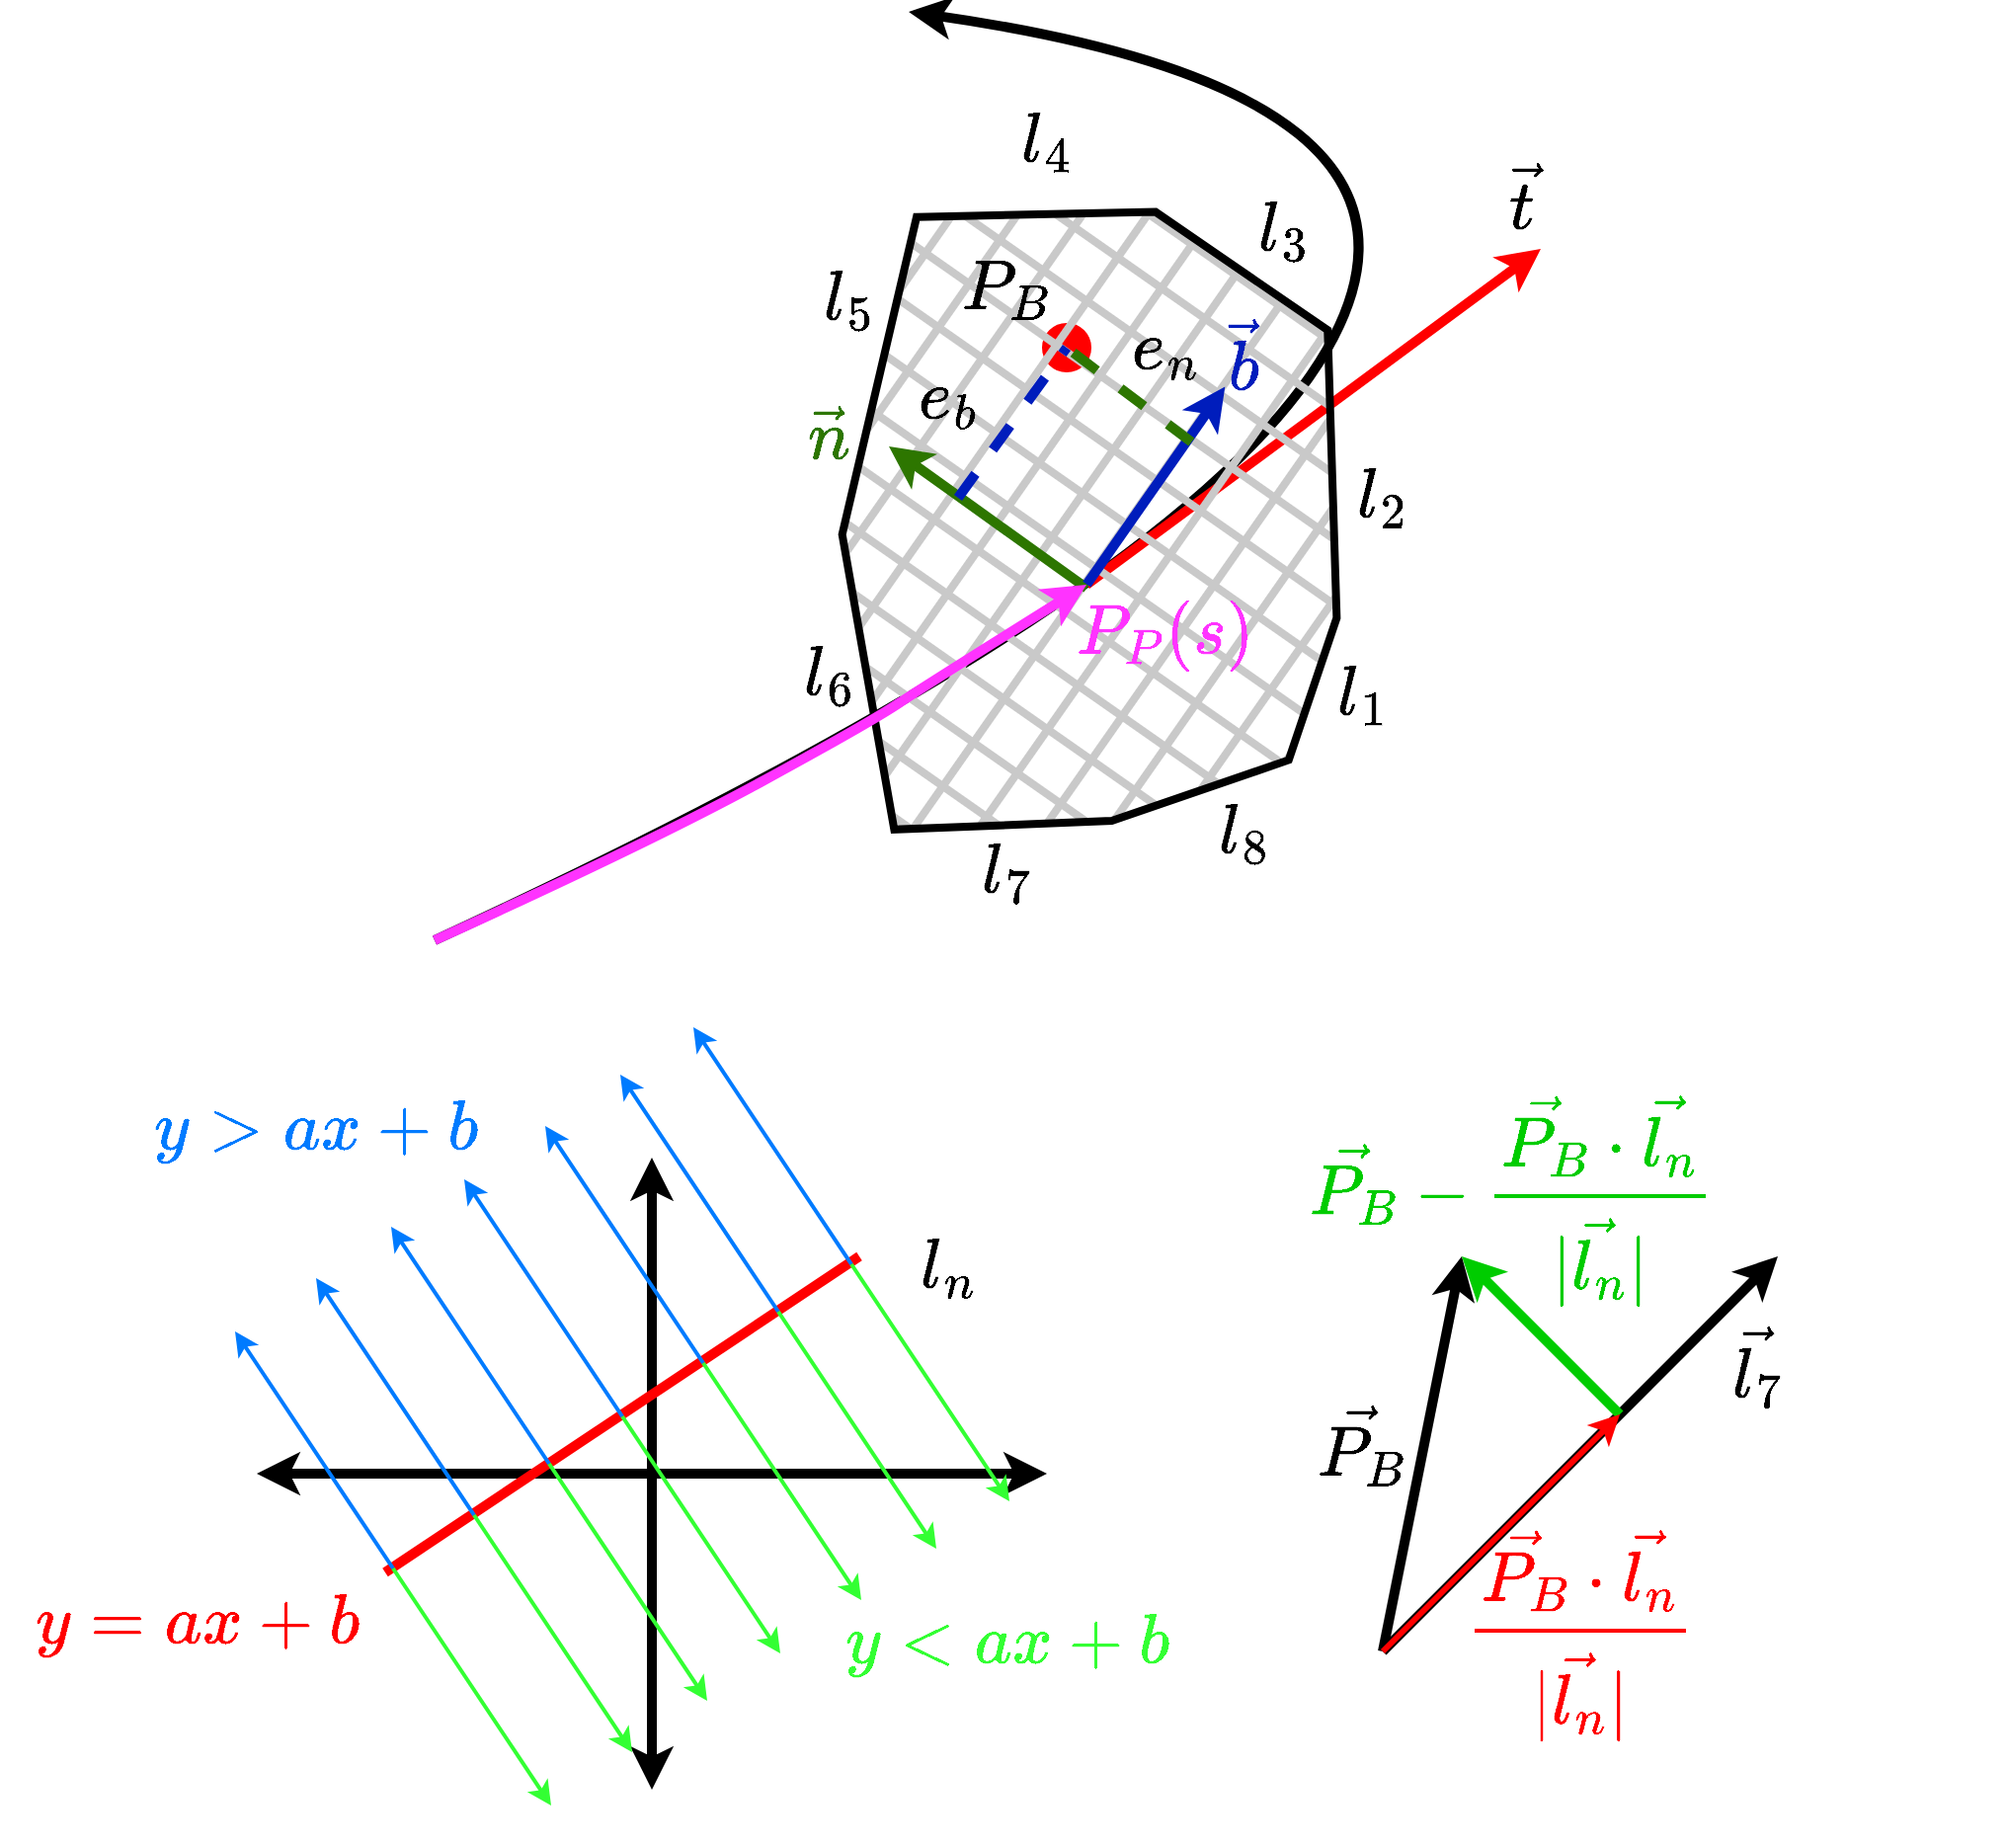 <mxfile version="27.0.9">
  <diagram name="Page-1" id="BHAaD5WEhAUW0B4swmhn">
    <mxGraphModel dx="1284" dy="1098" grid="1" gridSize="10" guides="1" tooltips="1" connect="1" arrows="1" fold="1" page="1" pageScale="1" pageWidth="850" pageHeight="1100" math="1" shadow="0">
      <root>
        <mxCell id="0" />
        <mxCell id="1" parent="0" />
        <mxCell id="WWbijRxvFpkm4Z4hjYA9-47" value="" style="endArrow=classic;startArrow=classic;html=1;rounded=0;strokeWidth=5;" parent="1" edge="1">
          <mxGeometry width="50" height="50" relative="1" as="geometry">
            <mxPoint x="240" y="880" as="sourcePoint" />
            <mxPoint x="640" y="880" as="targetPoint" />
          </mxGeometry>
        </mxCell>
        <mxCell id="WWbijRxvFpkm4Z4hjYA9-48" value="" style="endArrow=classic;startArrow=classic;html=1;rounded=0;strokeWidth=5;" parent="1" edge="1">
          <mxGeometry width="50" height="50" relative="1" as="geometry">
            <mxPoint x="440" y="1040" as="sourcePoint" />
            <mxPoint x="440" y="720" as="targetPoint" />
          </mxGeometry>
        </mxCell>
        <mxCell id="WWbijRxvFpkm4Z4hjYA9-50" value="&lt;font style=&quot;font-size: 30px;&quot;&gt;$$ \mathcal{l}_n $$&lt;/font&gt;" style="text;html=1;align=center;verticalAlign=middle;whiteSpace=wrap;rounded=0;strokeWidth=20;" parent="1" vertex="1">
          <mxGeometry x="560" y="760" width="60" height="30" as="geometry" />
        </mxCell>
        <mxCell id="WWbijRxvFpkm4Z4hjYA9-49" value="" style="endArrow=none;html=1;rounded=0;strokeWidth=5;strokeColor=#FF0000;" parent="1" edge="1">
          <mxGeometry width="50" height="50" relative="1" as="geometry">
            <mxPoint x="305" y="930" as="sourcePoint" />
            <mxPoint x="545" y="770" as="targetPoint" />
          </mxGeometry>
        </mxCell>
        <mxCell id="WWbijRxvFpkm4Z4hjYA9-51" value="&lt;font style=&quot;font-size: 30px; color: rgb(255, 0, 0);&quot;&gt;$$ y = ax + b $$&lt;/font&gt;" style="text;html=1;align=center;verticalAlign=middle;whiteSpace=wrap;rounded=0;strokeWidth=20;" parent="1" vertex="1">
          <mxGeometry x="110" y="940" width="200" height="30" as="geometry" />
        </mxCell>
        <mxCell id="WWbijRxvFpkm4Z4hjYA9-52" value="" style="endArrow=classic;html=1;rounded=0;strokeColor=#33FF33;strokeWidth=2;" parent="1" edge="1">
          <mxGeometry width="50" height="50" relative="1" as="geometry">
            <mxPoint x="425" y="851" as="sourcePoint" />
            <mxPoint x="505" y="971" as="targetPoint" />
          </mxGeometry>
        </mxCell>
        <mxCell id="WWbijRxvFpkm4Z4hjYA9-53" value="" style="endArrow=classic;html=1;rounded=0;strokeColor=light-dark(#007BFF,#EDEDED);strokeWidth=2;" parent="1" edge="1">
          <mxGeometry width="50" height="50" relative="1" as="geometry">
            <mxPoint x="425" y="851" as="sourcePoint" />
            <mxPoint x="345" y="731" as="targetPoint" />
          </mxGeometry>
        </mxCell>
        <mxCell id="WWbijRxvFpkm4Z4hjYA9-54" value="&lt;font style=&quot;font-size: 30px; color: rgb(51, 255, 51);&quot;&gt;$$ y &amp;lt; ax + b $$&lt;/font&gt;" style="text;html=1;align=center;verticalAlign=middle;whiteSpace=wrap;rounded=0;strokeWidth=20;" parent="1" vertex="1">
          <mxGeometry x="520" y="950" width="200" height="30" as="geometry" />
        </mxCell>
        <mxCell id="WWbijRxvFpkm4Z4hjYA9-55" value="&lt;font style=&quot;font-size: 30px; color: rgb(0, 123, 255);&quot;&gt;$$ y &amp;gt; ax + b $$&lt;/font&gt;" style="text;html=1;align=center;verticalAlign=middle;whiteSpace=wrap;rounded=0;strokeWidth=20;strokeColor=none;" parent="1" vertex="1">
          <mxGeometry x="170" y="690" width="200" height="30" as="geometry" />
        </mxCell>
        <mxCell id="WWbijRxvFpkm4Z4hjYA9-57" value="" style="endArrow=classic;html=1;rounded=0;strokeColor=light-dark(#007bff, #ededed);strokeWidth=2;" parent="1" edge="1">
          <mxGeometry width="50" height="50" relative="1" as="geometry">
            <mxPoint x="466" y="824" as="sourcePoint" />
            <mxPoint x="386" y="704" as="targetPoint" />
          </mxGeometry>
        </mxCell>
        <mxCell id="WWbijRxvFpkm4Z4hjYA9-58" value="" style="endArrow=classic;html=1;rounded=0;strokeColor=light-dark(#007BFF,#EDEDED);strokeWidth=2;" parent="1" edge="1">
          <mxGeometry width="50" height="50" relative="1" as="geometry">
            <mxPoint x="504" y="798" as="sourcePoint" />
            <mxPoint x="424" y="678" as="targetPoint" />
          </mxGeometry>
        </mxCell>
        <mxCell id="WWbijRxvFpkm4Z4hjYA9-59" value="" style="endArrow=classic;html=1;rounded=0;strokeColor=light-dark(#007BFF,#EDEDED);strokeWidth=2;" parent="1" edge="1">
          <mxGeometry width="50" height="50" relative="1" as="geometry">
            <mxPoint x="541" y="774" as="sourcePoint" />
            <mxPoint x="461" y="654" as="targetPoint" />
          </mxGeometry>
        </mxCell>
        <mxCell id="WWbijRxvFpkm4Z4hjYA9-60" value="" style="endArrow=classic;html=1;rounded=0;strokeColor=light-dark(#007BFF,#EDEDED);strokeWidth=2;" parent="1" edge="1">
          <mxGeometry width="50" height="50" relative="1" as="geometry">
            <mxPoint x="309" y="928" as="sourcePoint" />
            <mxPoint x="229" y="808" as="targetPoint" />
          </mxGeometry>
        </mxCell>
        <mxCell id="WWbijRxvFpkm4Z4hjYA9-61" value="" style="endArrow=classic;html=1;rounded=0;strokeColor=light-dark(#007BFF,#EDEDED);strokeWidth=2;" parent="1" edge="1">
          <mxGeometry width="50" height="50" relative="1" as="geometry">
            <mxPoint x="350" y="901" as="sourcePoint" />
            <mxPoint x="270" y="781" as="targetPoint" />
          </mxGeometry>
        </mxCell>
        <mxCell id="WWbijRxvFpkm4Z4hjYA9-62" value="" style="endArrow=classic;html=1;rounded=0;strokeColor=light-dark(#007BFF,#EDEDED);strokeWidth=2;" parent="1" edge="1">
          <mxGeometry width="50" height="50" relative="1" as="geometry">
            <mxPoint x="388" y="875" as="sourcePoint" />
            <mxPoint x="308" y="755" as="targetPoint" />
          </mxGeometry>
        </mxCell>
        <mxCell id="WWbijRxvFpkm4Z4hjYA9-64" value="" style="endArrow=classic;html=1;rounded=0;strokeColor=#33FF33;strokeWidth=2;" parent="1" edge="1">
          <mxGeometry width="50" height="50" relative="1" as="geometry">
            <mxPoint x="466" y="824" as="sourcePoint" />
            <mxPoint x="546" y="944" as="targetPoint" />
          </mxGeometry>
        </mxCell>
        <mxCell id="WWbijRxvFpkm4Z4hjYA9-65" value="" style="endArrow=classic;html=1;rounded=0;strokeColor=#33FF33;strokeWidth=2;" parent="1" edge="1">
          <mxGeometry width="50" height="50" relative="1" as="geometry">
            <mxPoint x="504" y="798" as="sourcePoint" />
            <mxPoint x="584" y="918" as="targetPoint" />
          </mxGeometry>
        </mxCell>
        <mxCell id="WWbijRxvFpkm4Z4hjYA9-66" value="" style="endArrow=classic;html=1;rounded=0;strokeColor=#33FF33;strokeWidth=2;" parent="1" edge="1">
          <mxGeometry width="50" height="50" relative="1" as="geometry">
            <mxPoint x="541" y="774" as="sourcePoint" />
            <mxPoint x="621" y="894" as="targetPoint" />
          </mxGeometry>
        </mxCell>
        <mxCell id="WWbijRxvFpkm4Z4hjYA9-67" value="" style="endArrow=classic;html=1;rounded=0;strokeColor=#33FF33;strokeWidth=2;" parent="1" edge="1">
          <mxGeometry width="50" height="50" relative="1" as="geometry">
            <mxPoint x="309.0" y="928" as="sourcePoint" />
            <mxPoint x="389.0" y="1048" as="targetPoint" />
          </mxGeometry>
        </mxCell>
        <mxCell id="WWbijRxvFpkm4Z4hjYA9-68" value="" style="endArrow=classic;html=1;rounded=0;strokeColor=#33FF33;strokeWidth=2;" parent="1" edge="1">
          <mxGeometry width="50" height="50" relative="1" as="geometry">
            <mxPoint x="350" y="901" as="sourcePoint" />
            <mxPoint x="430" y="1021" as="targetPoint" />
          </mxGeometry>
        </mxCell>
        <mxCell id="WWbijRxvFpkm4Z4hjYA9-69" value="" style="endArrow=classic;html=1;rounded=0;strokeColor=#33FF33;strokeWidth=2;" parent="1" edge="1">
          <mxGeometry width="50" height="50" relative="1" as="geometry">
            <mxPoint x="388" y="875" as="sourcePoint" />
            <mxPoint x="468" y="995" as="targetPoint" />
          </mxGeometry>
        </mxCell>
        <mxCell id="wcHSf-dP6BTbZXNanSjt-40" value="" style="group" vertex="1" connectable="0" parent="1">
          <mxGeometry x="770" y="680" width="260" height="300" as="geometry" />
        </mxCell>
        <mxCell id="wcHSf-dP6BTbZXNanSjt-6" value="" style="endArrow=classic;html=1;rounded=0;strokeWidth=5;" edge="1" parent="wcHSf-dP6BTbZXNanSjt-40">
          <mxGeometry width="50" height="50" relative="1" as="geometry">
            <mxPoint x="40" y="290" as="sourcePoint" />
            <mxPoint x="240" y="90" as="targetPoint" />
          </mxGeometry>
        </mxCell>
        <mxCell id="wcHSf-dP6BTbZXNanSjt-7" value="" style="endArrow=classic;html=1;rounded=0;strokeWidth=5;" edge="1" parent="wcHSf-dP6BTbZXNanSjt-40">
          <mxGeometry width="50" height="50" relative="1" as="geometry">
            <mxPoint x="40" y="290" as="sourcePoint" />
            <mxPoint x="80" y="90" as="targetPoint" />
          </mxGeometry>
        </mxCell>
        <mxCell id="wcHSf-dP6BTbZXNanSjt-30" value="" style="endArrow=classic;html=1;rounded=0;strokeWidth=5;strokeColor=#00CC00;" edge="1" parent="wcHSf-dP6BTbZXNanSjt-40">
          <mxGeometry width="50" height="50" relative="1" as="geometry">
            <mxPoint x="160" y="170" as="sourcePoint" />
            <mxPoint x="80" y="90" as="targetPoint" />
          </mxGeometry>
        </mxCell>
        <mxCell id="wcHSf-dP6BTbZXNanSjt-31" value="&lt;font style=&quot;font-size: 30px;&quot;&gt;$$ \vec{\mathcal{l}_7} $$&lt;/font&gt;" style="text;html=1;align=center;verticalAlign=middle;whiteSpace=wrap;rounded=0;strokeWidth=20;" vertex="1" parent="wcHSf-dP6BTbZXNanSjt-40">
          <mxGeometry x="200" y="130" width="60" height="30" as="geometry" />
        </mxCell>
        <mxCell id="wcHSf-dP6BTbZXNanSjt-32" value="&lt;font style=&quot;font-size: 30px;&quot;&gt;$$ \vec{P_B} $$&lt;/font&gt;" style="text;html=1;align=center;verticalAlign=middle;whiteSpace=wrap;rounded=0;strokeWidth=20;" vertex="1" parent="wcHSf-dP6BTbZXNanSjt-40">
          <mxGeometry y="170" width="60" height="30" as="geometry" />
        </mxCell>
        <mxCell id="wcHSf-dP6BTbZXNanSjt-33" value="&lt;font style=&quot;font-size: 30px; color: rgb(255, 0, 0);&quot;&gt;$$ \frac{\vec{P_B} \cdot \vec{\mathcal{l}_n} }{|\vec{\mathcal{l}_n} |}$$&lt;/font&gt;" style="text;html=1;align=center;verticalAlign=middle;whiteSpace=wrap;rounded=0;strokeWidth=20;" vertex="1" parent="wcHSf-dP6BTbZXNanSjt-40">
          <mxGeometry x="80" y="260" width="120" height="40" as="geometry" />
        </mxCell>
        <mxCell id="wcHSf-dP6BTbZXNanSjt-35" value="" style="endArrow=classic;html=1;rounded=0;strokeWidth=3;strokeColor=#FF0000;" edge="1" parent="wcHSf-dP6BTbZXNanSjt-40">
          <mxGeometry width="50" height="50" relative="1" as="geometry">
            <mxPoint x="40" y="290" as="sourcePoint" />
            <mxPoint x="160" y="170" as="targetPoint" />
          </mxGeometry>
        </mxCell>
        <mxCell id="wcHSf-dP6BTbZXNanSjt-36" value="&lt;font style=&quot;font-size: 30px; color: rgb(0, 204, 0);&quot;&gt;$$ \vec{P_B} - \frac{\vec{P_B} \cdot \vec{\mathcal{l}_n} }{|\vec{\mathcal{l}_n} |}$$&lt;/font&gt;" style="text;html=1;align=center;verticalAlign=middle;whiteSpace=wrap;rounded=0;strokeWidth=20;" vertex="1" parent="wcHSf-dP6BTbZXNanSjt-40">
          <mxGeometry width="210" height="120" as="geometry" />
        </mxCell>
        <mxCell id="wcHSf-dP6BTbZXNanSjt-41" value="" style="group" vertex="1" connectable="0" parent="1">
          <mxGeometry x="330" y="140" width="580" height="479.524" as="geometry" />
        </mxCell>
        <mxCell id="WWbijRxvFpkm4Z4hjYA9-4" value="" style="curved=1;endArrow=classic;html=1;rounded=0;strokeWidth=5;" parent="wcHSf-dP6BTbZXNanSjt-41" edge="1">
          <mxGeometry width="50" height="50" relative="1" as="geometry">
            <mxPoint y="470" as="sourcePoint" />
            <mxPoint x="240" as="targetPoint" />
            <Array as="points">
              <mxPoint x="390" y="290" />
              <mxPoint x="520" y="40" />
            </Array>
          </mxGeometry>
        </mxCell>
        <mxCell id="WWbijRxvFpkm4Z4hjYA9-12" value="" style="endArrow=classic;html=1;rounded=0;strokeWidth=5;fillColor=#60a917;strokeColor=#FF0000;" parent="wcHSf-dP6BTbZXNanSjt-41" edge="1">
          <mxGeometry width="50" height="50" relative="1" as="geometry">
            <mxPoint x="330" y="290" as="sourcePoint" />
            <mxPoint x="560" y="120" as="targetPoint" />
          </mxGeometry>
        </mxCell>
        <mxCell id="WWbijRxvFpkm4Z4hjYA9-17" value="" style="group" parent="wcHSf-dP6BTbZXNanSjt-41" vertex="1" connectable="0">
          <mxGeometry x="180.0" y="69.996" width="330.0" height="409.527" as="geometry" />
        </mxCell>
        <mxCell id="WWbijRxvFpkm4Z4hjYA9-5" value="" style="ellipse;whiteSpace=wrap;html=1;aspect=fixed;strokeColor=#FF0000;strokeWidth=5;fillColor=#FF0000;" parent="WWbijRxvFpkm4Z4hjYA9-17" vertex="1">
          <mxGeometry x="130.0" y="90.004" width="20" height="20" as="geometry" />
        </mxCell>
        <mxCell id="WWbijRxvFpkm4Z4hjYA9-2" value="" style="verticalLabelPosition=bottom;verticalAlign=top;html=1;shape=mxgraph.basic.polygon;polyCoords=[[0.25,0],[0.71,0.05],[1,0.25],[0.92,0.64],[0.78,0.82],[0.42,0.86],[0,0.82],[0,0.41]];polyline=0;fillColor=#C9C9C9;strokeWidth=4;rotation=-10;gradientColor=none;fillStyle=cross-hatch;connectable=0;resizable=1;container=0;" parent="WWbijRxvFpkm4Z4hjYA9-17" vertex="1">
          <mxGeometry x="30.15" y="19.764" width="260" height="370" as="geometry" />
        </mxCell>
        <mxCell id="WWbijRxvFpkm4Z4hjYA9-7" value="" style="endArrow=classic;html=1;rounded=0;strokeWidth=5;fillColor=#60a917;strokeColor=#2D7600;" parent="WWbijRxvFpkm4Z4hjYA9-17" edge="1">
          <mxGeometry width="50" height="50" relative="1" as="geometry">
            <mxPoint x="150.15" y="221.764" as="sourcePoint" />
            <mxPoint x="50.0" y="150.004" as="targetPoint" />
          </mxGeometry>
        </mxCell>
        <mxCell id="WWbijRxvFpkm4Z4hjYA9-8" value="" style="endArrow=classic;html=1;rounded=0;strokeWidth=5;fillColor=#0050ef;strokeColor=#001DBC;" parent="WWbijRxvFpkm4Z4hjYA9-17" edge="1">
          <mxGeometry width="50" height="50" relative="1" as="geometry">
            <mxPoint x="150.15" y="219.764" as="sourcePoint" />
            <mxPoint x="220.15" y="119.764" as="targetPoint" />
          </mxGeometry>
        </mxCell>
        <mxCell id="WWbijRxvFpkm4Z4hjYA9-15" value="" style="endArrow=none;html=1;rounded=0;strokeWidth=5;fillColor=#60a917;strokeColor=#2D7600;dashed=1;endFill=0;" parent="WWbijRxvFpkm4Z4hjYA9-17" edge="1">
          <mxGeometry width="50" height="50" relative="1" as="geometry">
            <mxPoint x="203.15" y="147.764" as="sourcePoint" />
            <mxPoint x="140.0" y="100.004" as="targetPoint" />
          </mxGeometry>
        </mxCell>
        <mxCell id="WWbijRxvFpkm4Z4hjYA9-16" value="" style="endArrow=none;html=1;rounded=0;strokeWidth=5;fillColor=#0050ef;strokeColor=#001DBC;endFill=0;dashed=1;" parent="WWbijRxvFpkm4Z4hjYA9-17" edge="1">
          <mxGeometry width="50" height="50" relative="1" as="geometry">
            <mxPoint x="85.0" y="176.004" as="sourcePoint" />
            <mxPoint x="140.0" y="100.004" as="targetPoint" />
          </mxGeometry>
        </mxCell>
        <mxCell id="WWbijRxvFpkm4Z4hjYA9-20" value="&lt;font style=&quot;font-size: 30px;&quot;&gt;$$ P_B $$&lt;/font&gt;" style="text;html=1;align=center;verticalAlign=middle;whiteSpace=wrap;rounded=0;strokeWidth=20;" parent="WWbijRxvFpkm4Z4hjYA9-17" vertex="1">
          <mxGeometry x="80.0" y="55.004" width="60" height="30" as="geometry" />
        </mxCell>
        <mxCell id="WWbijRxvFpkm4Z4hjYA9-21" value="&lt;font style=&quot;font-size: 30px;&quot;&gt;$$ e_n $$&lt;/font&gt;" style="text;html=1;align=center;verticalAlign=middle;whiteSpace=wrap;rounded=0;strokeWidth=20;" parent="WWbijRxvFpkm4Z4hjYA9-17" vertex="1">
          <mxGeometry x="160.0" y="85.004" width="60" height="30" as="geometry" />
        </mxCell>
        <mxCell id="WWbijRxvFpkm4Z4hjYA9-22" value="&lt;font style=&quot;font-size: 30px;&quot;&gt;$$ e_b $$&lt;/font&gt;" style="text;html=1;align=center;verticalAlign=middle;whiteSpace=wrap;rounded=0;strokeWidth=20;" parent="WWbijRxvFpkm4Z4hjYA9-17" vertex="1">
          <mxGeometry x="50.0" y="110.004" width="60" height="30" as="geometry" />
        </mxCell>
        <mxCell id="WWbijRxvFpkm4Z4hjYA9-24" value="" style="curved=1;endArrow=classic;html=1;rounded=0;strokeWidth=5;fontColor=#FF33FF;strokeColor=#FF33FF;" parent="WWbijRxvFpkm4Z4hjYA9-17" edge="1">
          <mxGeometry width="50" height="50" relative="1" as="geometry">
            <mxPoint x="-180.0" y="400.004" as="sourcePoint" />
            <mxPoint x="150.0" y="220.004" as="targetPoint" />
            <Array as="points">
              <mxPoint x="-70.0" y="350.004" />
              <mxPoint x="40.0" y="290.004" />
              <mxPoint x="70.0" y="270.004" />
            </Array>
          </mxGeometry>
        </mxCell>
        <mxCell id="WWbijRxvFpkm4Z4hjYA9-26" value="&lt;font style=&quot;font-size: 30px;&quot;&gt;$$ \mathcal{l}_1 $$&lt;/font&gt;" style="text;html=1;align=center;verticalAlign=middle;whiteSpace=wrap;rounded=0;strokeWidth=20;" parent="WWbijRxvFpkm4Z4hjYA9-17" vertex="1">
          <mxGeometry x="260.3" y="260.004" width="60" height="30" as="geometry" />
        </mxCell>
        <mxCell id="WWbijRxvFpkm4Z4hjYA9-27" value="&lt;font style=&quot;font-size: 30px;&quot;&gt;$$ \mathcal{l}_2 $$&lt;/font&gt;" style="text;html=1;align=center;verticalAlign=middle;whiteSpace=wrap;rounded=0;strokeWidth=20;" parent="WWbijRxvFpkm4Z4hjYA9-17" vertex="1">
          <mxGeometry x="270.0" y="160.004" width="60" height="30" as="geometry" />
        </mxCell>
        <mxCell id="WWbijRxvFpkm4Z4hjYA9-41" value="&lt;font style=&quot;font-size: 30px;&quot;&gt;$$ \mathcal{l}_3 $$&lt;/font&gt;" style="text;html=1;align=center;verticalAlign=middle;whiteSpace=wrap;rounded=0;strokeWidth=20;" parent="WWbijRxvFpkm4Z4hjYA9-17" vertex="1">
          <mxGeometry x="220.0" y="25.004" width="60" height="30" as="geometry" />
        </mxCell>
        <mxCell id="WWbijRxvFpkm4Z4hjYA9-42" value="&lt;font style=&quot;font-size: 30px;&quot;&gt;$$ \mathcal{l}_4 $$&lt;/font&gt;" style="text;html=1;align=center;verticalAlign=middle;whiteSpace=wrap;rounded=0;strokeWidth=20;" parent="WWbijRxvFpkm4Z4hjYA9-17" vertex="1">
          <mxGeometry x="100.0" y="-19.996" width="60" height="30" as="geometry" />
        </mxCell>
        <mxCell id="WWbijRxvFpkm4Z4hjYA9-43" value="&lt;font style=&quot;font-size: 30px;&quot;&gt;$$ \mathcal{l}_5 $$&lt;/font&gt;" style="text;html=1;align=center;verticalAlign=middle;whiteSpace=wrap;rounded=0;strokeWidth=20;" parent="WWbijRxvFpkm4Z4hjYA9-17" vertex="1">
          <mxGeometry x="-0.0" y="60.004" width="60" height="30" as="geometry" />
        </mxCell>
        <mxCell id="WWbijRxvFpkm4Z4hjYA9-45" value="&lt;font style=&quot;font-size: 30px;&quot;&gt;$$ \mathcal{l}_7 $$&lt;/font&gt;" style="text;html=1;align=center;verticalAlign=middle;whiteSpace=wrap;rounded=0;strokeWidth=20;" parent="WWbijRxvFpkm4Z4hjYA9-17" vertex="1">
          <mxGeometry x="80.0" y="350.004" width="60" height="30" as="geometry" />
        </mxCell>
        <mxCell id="WWbijRxvFpkm4Z4hjYA9-46" value="&lt;font style=&quot;font-size: 30px;&quot;&gt;$$ \mathcal{l}_8 $$&lt;/font&gt;" style="text;html=1;align=center;verticalAlign=middle;whiteSpace=wrap;rounded=0;strokeWidth=20;" parent="WWbijRxvFpkm4Z4hjYA9-17" vertex="1">
          <mxGeometry x="200.3" y="330.004" width="60" height="30" as="geometry" />
        </mxCell>
        <mxCell id="wcHSf-dP6BTbZXNanSjt-2" value="&lt;font style=&quot;font-size: 30px; color: rgb(45, 118, 0);&quot;&gt;$$ \vec{n} $$&lt;/font&gt;" style="text;html=1;align=center;verticalAlign=middle;whiteSpace=wrap;rounded=0;strokeWidth=20;" vertex="1" parent="WWbijRxvFpkm4Z4hjYA9-17">
          <mxGeometry x="-10.0" y="130.004" width="60" height="30" as="geometry" />
        </mxCell>
        <mxCell id="wcHSf-dP6BTbZXNanSjt-4" value="&lt;font style=&quot;font-size: 30px; color: rgb(0, 29, 188);&quot;&gt;$$ \vec{b} $$&lt;/font&gt;" style="text;html=1;align=center;verticalAlign=middle;whiteSpace=wrap;rounded=0;strokeWidth=20;" vertex="1" parent="WWbijRxvFpkm4Z4hjYA9-17">
          <mxGeometry x="200.3" y="90.004" width="60" height="30" as="geometry" />
        </mxCell>
        <mxCell id="wcHSf-dP6BTbZXNanSjt-28" value="&lt;font style=&quot;font-size: 30px; color: rgb(255, 51, 255);&quot;&gt;$$P_P(s)$$&lt;/font&gt;" style="text;html=1;align=center;verticalAlign=middle;whiteSpace=wrap;rounded=0;strokeWidth=20;" vertex="1" parent="WWbijRxvFpkm4Z4hjYA9-17">
          <mxGeometry x="160.0" y="230.004" width="60" height="30" as="geometry" />
        </mxCell>
        <mxCell id="WWbijRxvFpkm4Z4hjYA9-44" value="&lt;font style=&quot;font-size: 30px;&quot;&gt;$$ \mathcal{l}_6 $$&lt;/font&gt;" style="text;html=1;align=center;verticalAlign=middle;whiteSpace=wrap;rounded=0;strokeWidth=20;" parent="wcHSf-dP6BTbZXNanSjt-41" vertex="1">
          <mxGeometry x="170" y="320" width="60" height="30" as="geometry" />
        </mxCell>
        <mxCell id="wcHSf-dP6BTbZXNanSjt-1" value="&lt;font style=&quot;font-size: 30px;&quot;&gt;$$ \vec{t} $$&lt;/font&gt;" style="text;html=1;align=center;verticalAlign=middle;whiteSpace=wrap;rounded=0;strokeWidth=20;" vertex="1" parent="wcHSf-dP6BTbZXNanSjt-41">
          <mxGeometry x="520" y="80" width="60" height="30" as="geometry" />
        </mxCell>
      </root>
    </mxGraphModel>
  </diagram>
</mxfile>
